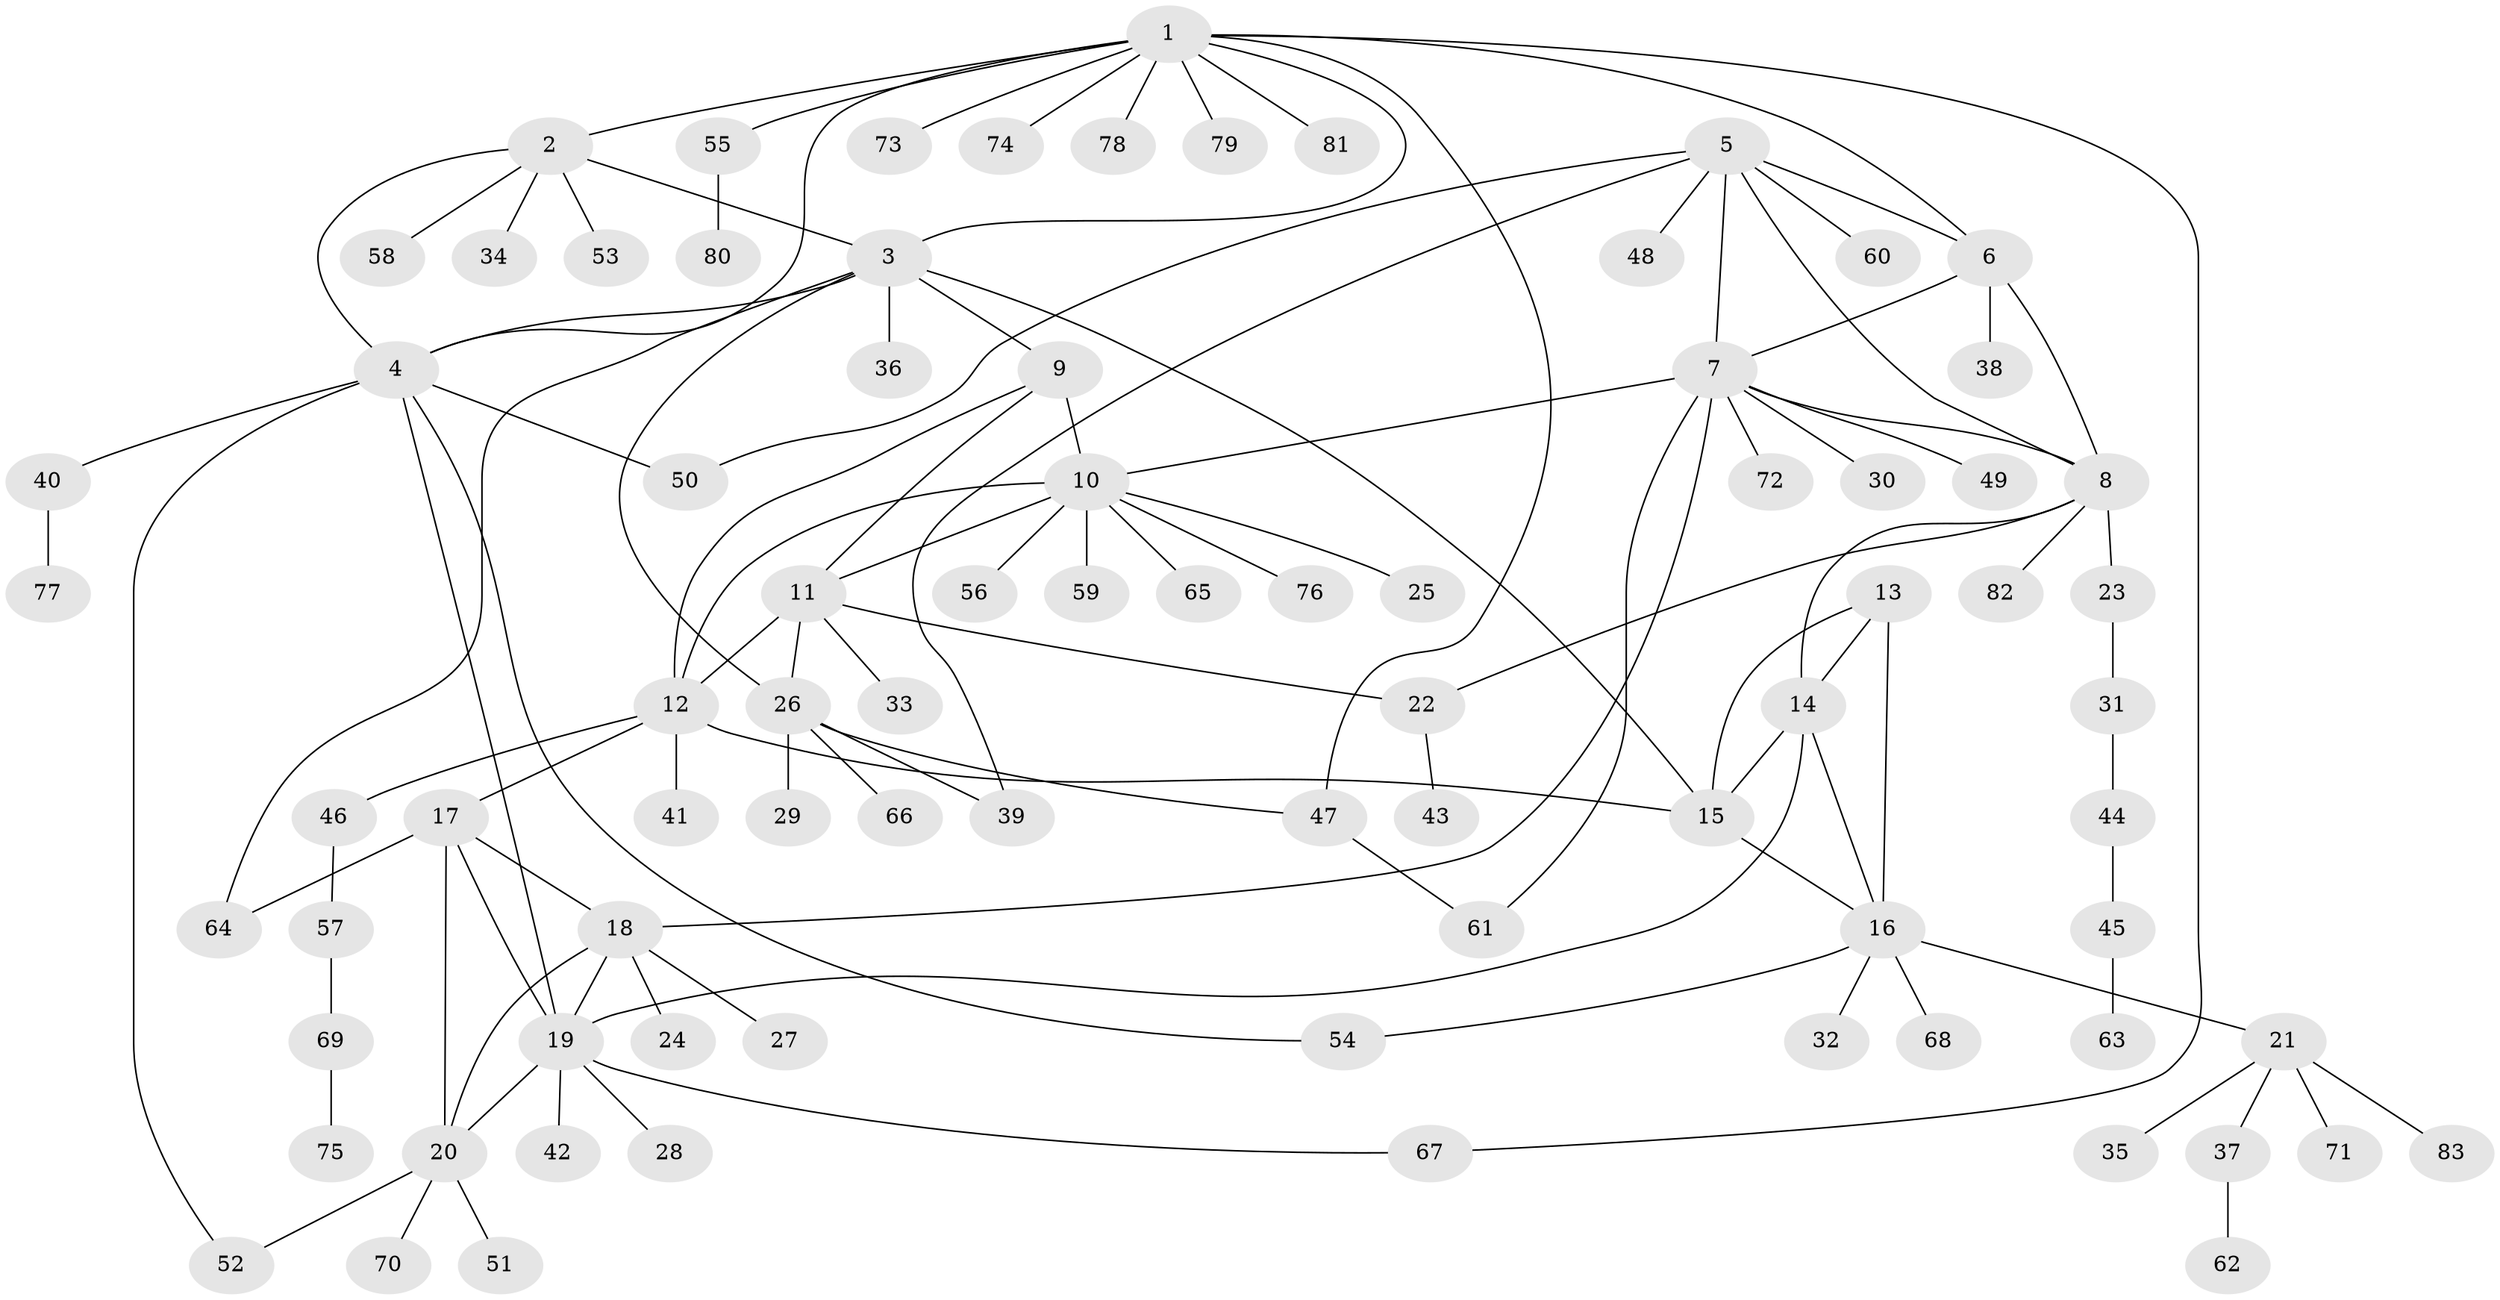 // coarse degree distribution, {12: 0.017241379310344827, 6: 0.06896551724137931, 10: 0.05172413793103448, 8: 0.017241379310344827, 4: 0.06896551724137931, 9: 0.017241379310344827, 3: 0.05172413793103448, 5: 0.034482758620689655, 7: 0.017241379310344827, 2: 0.08620689655172414, 1: 0.5689655172413793}
// Generated by graph-tools (version 1.1) at 2025/19/03/04/25 18:19:32]
// undirected, 83 vertices, 113 edges
graph export_dot {
graph [start="1"]
  node [color=gray90,style=filled];
  1;
  2;
  3;
  4;
  5;
  6;
  7;
  8;
  9;
  10;
  11;
  12;
  13;
  14;
  15;
  16;
  17;
  18;
  19;
  20;
  21;
  22;
  23;
  24;
  25;
  26;
  27;
  28;
  29;
  30;
  31;
  32;
  33;
  34;
  35;
  36;
  37;
  38;
  39;
  40;
  41;
  42;
  43;
  44;
  45;
  46;
  47;
  48;
  49;
  50;
  51;
  52;
  53;
  54;
  55;
  56;
  57;
  58;
  59;
  60;
  61;
  62;
  63;
  64;
  65;
  66;
  67;
  68;
  69;
  70;
  71;
  72;
  73;
  74;
  75;
  76;
  77;
  78;
  79;
  80;
  81;
  82;
  83;
  1 -- 2;
  1 -- 3;
  1 -- 4;
  1 -- 6;
  1 -- 47;
  1 -- 55;
  1 -- 67;
  1 -- 73;
  1 -- 74;
  1 -- 78;
  1 -- 79;
  1 -- 81;
  2 -- 3;
  2 -- 4;
  2 -- 34;
  2 -- 53;
  2 -- 58;
  3 -- 4;
  3 -- 9;
  3 -- 15;
  3 -- 26;
  3 -- 36;
  3 -- 64;
  4 -- 19;
  4 -- 40;
  4 -- 50;
  4 -- 52;
  4 -- 54;
  5 -- 6;
  5 -- 7;
  5 -- 8;
  5 -- 39;
  5 -- 48;
  5 -- 50;
  5 -- 60;
  6 -- 7;
  6 -- 8;
  6 -- 38;
  7 -- 8;
  7 -- 10;
  7 -- 18;
  7 -- 30;
  7 -- 49;
  7 -- 61;
  7 -- 72;
  8 -- 14;
  8 -- 22;
  8 -- 23;
  8 -- 82;
  9 -- 10;
  9 -- 11;
  9 -- 12;
  10 -- 11;
  10 -- 12;
  10 -- 25;
  10 -- 56;
  10 -- 59;
  10 -- 65;
  10 -- 76;
  11 -- 12;
  11 -- 22;
  11 -- 26;
  11 -- 33;
  12 -- 15;
  12 -- 17;
  12 -- 41;
  12 -- 46;
  13 -- 14;
  13 -- 15;
  13 -- 16;
  14 -- 15;
  14 -- 16;
  14 -- 19;
  15 -- 16;
  16 -- 21;
  16 -- 32;
  16 -- 54;
  16 -- 68;
  17 -- 18;
  17 -- 19;
  17 -- 20;
  17 -- 64;
  18 -- 19;
  18 -- 20;
  18 -- 24;
  18 -- 27;
  19 -- 20;
  19 -- 28;
  19 -- 42;
  19 -- 67;
  20 -- 51;
  20 -- 52;
  20 -- 70;
  21 -- 35;
  21 -- 37;
  21 -- 71;
  21 -- 83;
  22 -- 43;
  23 -- 31;
  26 -- 29;
  26 -- 39;
  26 -- 47;
  26 -- 66;
  31 -- 44;
  37 -- 62;
  40 -- 77;
  44 -- 45;
  45 -- 63;
  46 -- 57;
  47 -- 61;
  55 -- 80;
  57 -- 69;
  69 -- 75;
}
